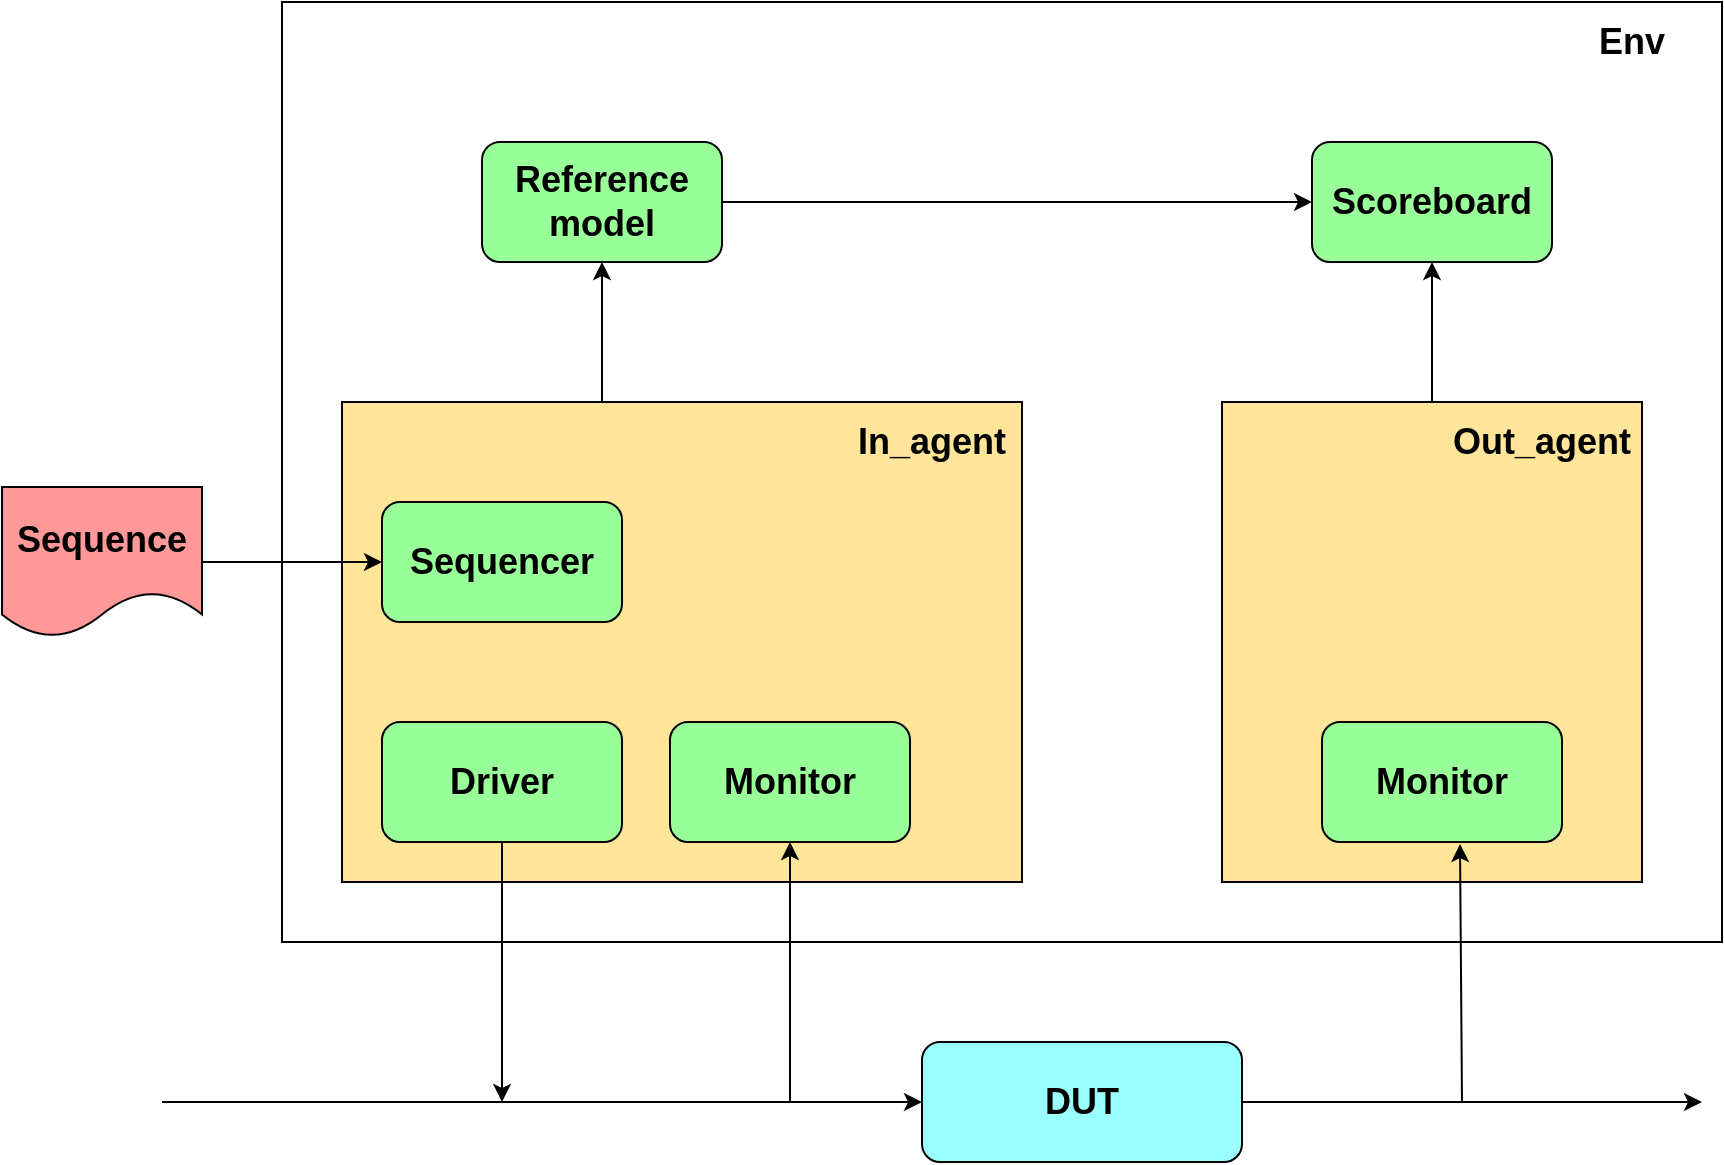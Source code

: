 <mxfile version="13.7.4" type="github">
  <diagram id="EI7pPr2WNHaQupagVAP9" name="Page-1">
    <mxGraphModel dx="1000" dy="1050" grid="1" gridSize="10" guides="1" tooltips="1" connect="1" arrows="1" fold="1" page="1" pageScale="1" pageWidth="827" pageHeight="1169" math="0" shadow="0">
      <root>
        <mxCell id="0" />
        <mxCell id="1" parent="0" />
        <mxCell id="1wkiFp5TnbcU-oP6TF04-1" value="&lt;font style=&quot;font-size: 18px&quot;&gt;&lt;b&gt;Sequence&lt;/b&gt;&lt;/font&gt;" style="shape=document;whiteSpace=wrap;html=1;boundedLbl=1;fillColor=#FF9999;" vertex="1" parent="1">
          <mxGeometry x="80" y="292.5" width="100" height="75" as="geometry" />
        </mxCell>
        <mxCell id="1wkiFp5TnbcU-oP6TF04-2" value="" style="rounded=0;whiteSpace=wrap;html=1;" vertex="1" parent="1">
          <mxGeometry x="220" y="50" width="720" height="470" as="geometry" />
        </mxCell>
        <mxCell id="1wkiFp5TnbcU-oP6TF04-25" value="" style="edgeStyle=orthogonalEdgeStyle;rounded=0;orthogonalLoop=1;jettySize=auto;html=1;" edge="1" parent="1" source="1wkiFp5TnbcU-oP6TF04-3" target="1wkiFp5TnbcU-oP6TF04-4">
          <mxGeometry relative="1" as="geometry" />
        </mxCell>
        <mxCell id="1wkiFp5TnbcU-oP6TF04-3" value="&lt;font style=&quot;font-size: 18px&quot;&gt;&lt;b&gt;Reference model&lt;/b&gt;&lt;/font&gt;" style="rounded=1;whiteSpace=wrap;html=1;fillColor=#99FF99;" vertex="1" parent="1">
          <mxGeometry x="320" y="120" width="120" height="60" as="geometry" />
        </mxCell>
        <mxCell id="1wkiFp5TnbcU-oP6TF04-4" value="&lt;font style=&quot;font-size: 18px&quot;&gt;&lt;b&gt;Scoreboard&lt;/b&gt;&lt;/font&gt;" style="rounded=1;whiteSpace=wrap;html=1;fillColor=#99FF99;" vertex="1" parent="1">
          <mxGeometry x="735" y="120" width="120" height="60" as="geometry" />
        </mxCell>
        <mxCell id="1wkiFp5TnbcU-oP6TF04-26" value="" style="edgeStyle=orthogonalEdgeStyle;rounded=0;orthogonalLoop=1;jettySize=auto;html=1;" edge="1" parent="1" source="1wkiFp5TnbcU-oP6TF04-5" target="1wkiFp5TnbcU-oP6TF04-3">
          <mxGeometry relative="1" as="geometry">
            <Array as="points">
              <mxPoint x="380" y="230" />
              <mxPoint x="380" y="230" />
            </Array>
          </mxGeometry>
        </mxCell>
        <mxCell id="1wkiFp5TnbcU-oP6TF04-5" value="" style="rounded=0;whiteSpace=wrap;html=1;fillColor=#FFE599;" vertex="1" parent="1">
          <mxGeometry x="250" y="250" width="340" height="240" as="geometry" />
        </mxCell>
        <mxCell id="1wkiFp5TnbcU-oP6TF04-24" value="" style="edgeStyle=orthogonalEdgeStyle;rounded=0;orthogonalLoop=1;jettySize=auto;html=1;" edge="1" parent="1" source="1wkiFp5TnbcU-oP6TF04-6" target="1wkiFp5TnbcU-oP6TF04-4">
          <mxGeometry relative="1" as="geometry" />
        </mxCell>
        <mxCell id="1wkiFp5TnbcU-oP6TF04-6" value="" style="rounded=0;whiteSpace=wrap;html=1;fillColor=#FFE599;" vertex="1" parent="1">
          <mxGeometry x="690" y="250" width="210" height="240" as="geometry" />
        </mxCell>
        <mxCell id="1wkiFp5TnbcU-oP6TF04-7" value="&lt;font style=&quot;font-size: 18px&quot;&gt;&lt;b&gt;Sequencer&lt;/b&gt;&lt;/font&gt;" style="rounded=1;whiteSpace=wrap;html=1;fillColor=#99FF99;" vertex="1" parent="1">
          <mxGeometry x="270" y="300" width="120" height="60" as="geometry" />
        </mxCell>
        <mxCell id="1wkiFp5TnbcU-oP6TF04-9" value="&lt;font style=&quot;font-size: 18px&quot;&gt;&lt;b&gt;Driver&lt;/b&gt;&lt;/font&gt;" style="rounded=1;whiteSpace=wrap;html=1;fillColor=#99FF99;" vertex="1" parent="1">
          <mxGeometry x="270" y="410" width="120" height="60" as="geometry" />
        </mxCell>
        <mxCell id="1wkiFp5TnbcU-oP6TF04-10" value="&lt;font style=&quot;font-size: 18px&quot;&gt;&lt;b&gt;Monitor&lt;/b&gt;&lt;/font&gt;" style="rounded=1;whiteSpace=wrap;html=1;fillColor=#99FF99;" vertex="1" parent="1">
          <mxGeometry x="414" y="410" width="120" height="60" as="geometry" />
        </mxCell>
        <mxCell id="1wkiFp5TnbcU-oP6TF04-11" value="&lt;font style=&quot;font-size: 18px&quot;&gt;&lt;b&gt;Monitor&lt;/b&gt;&lt;/font&gt;" style="rounded=1;whiteSpace=wrap;html=1;fillColor=#99FF99;" vertex="1" parent="1">
          <mxGeometry x="740" y="410" width="120" height="60" as="geometry" />
        </mxCell>
        <mxCell id="1wkiFp5TnbcU-oP6TF04-12" value="&lt;font style=&quot;font-size: 18px&quot;&gt;&lt;b&gt;DUT&lt;/b&gt;&lt;/font&gt;" style="rounded=1;whiteSpace=wrap;html=1;fillColor=#99FFFF;" vertex="1" parent="1">
          <mxGeometry x="540" y="570" width="160" height="60" as="geometry" />
        </mxCell>
        <mxCell id="1wkiFp5TnbcU-oP6TF04-15" value="&lt;font style=&quot;font-size: 18px&quot;&gt;&lt;b&gt;In_agent&lt;/b&gt;&lt;/font&gt;" style="text;html=1;strokeColor=none;fillColor=none;align=center;verticalAlign=middle;whiteSpace=wrap;rounded=0;" vertex="1" parent="1">
          <mxGeometry x="520" y="260" width="50" height="20" as="geometry" />
        </mxCell>
        <mxCell id="1wkiFp5TnbcU-oP6TF04-16" value="&lt;font style=&quot;font-size: 18px&quot;&gt;&lt;b&gt;Out_agent&lt;/b&gt;&lt;/font&gt;" style="text;html=1;strokeColor=none;fillColor=none;align=center;verticalAlign=middle;whiteSpace=wrap;rounded=0;" vertex="1" parent="1">
          <mxGeometry x="820" y="260" width="60" height="20" as="geometry" />
        </mxCell>
        <mxCell id="1wkiFp5TnbcU-oP6TF04-18" value="&lt;font style=&quot;font-size: 18px&quot;&gt;&lt;b&gt;Env&lt;/b&gt;&lt;/font&gt;" style="text;html=1;strokeColor=none;fillColor=none;align=center;verticalAlign=middle;whiteSpace=wrap;rounded=0;" vertex="1" parent="1">
          <mxGeometry x="870" y="60" width="50" height="20" as="geometry" />
        </mxCell>
        <mxCell id="1wkiFp5TnbcU-oP6TF04-19" value="" style="edgeStyle=orthogonalEdgeStyle;rounded=0;orthogonalLoop=1;jettySize=auto;html=1;" edge="1" parent="1" source="1wkiFp5TnbcU-oP6TF04-1" target="1wkiFp5TnbcU-oP6TF04-7">
          <mxGeometry relative="1" as="geometry" />
        </mxCell>
        <mxCell id="1wkiFp5TnbcU-oP6TF04-20" value="" style="endArrow=classic;html=1;entryX=0;entryY=0.5;entryDx=0;entryDy=0;" edge="1" parent="1" target="1wkiFp5TnbcU-oP6TF04-12">
          <mxGeometry width="50" height="50" relative="1" as="geometry">
            <mxPoint x="160" y="600" as="sourcePoint" />
            <mxPoint x="310" y="580" as="targetPoint" />
          </mxGeometry>
        </mxCell>
        <mxCell id="1wkiFp5TnbcU-oP6TF04-21" value="" style="endArrow=classic;html=1;exitX=1;exitY=0.5;exitDx=0;exitDy=0;" edge="1" parent="1" source="1wkiFp5TnbcU-oP6TF04-12">
          <mxGeometry width="50" height="50" relative="1" as="geometry">
            <mxPoint x="760" y="630" as="sourcePoint" />
            <mxPoint x="930" y="600" as="targetPoint" />
          </mxGeometry>
        </mxCell>
        <mxCell id="1wkiFp5TnbcU-oP6TF04-22" value="" style="endArrow=classic;html=1;entryX=0.575;entryY=1.017;entryDx=0;entryDy=0;entryPerimeter=0;" edge="1" parent="1" target="1wkiFp5TnbcU-oP6TF04-11">
          <mxGeometry width="50" height="50" relative="1" as="geometry">
            <mxPoint x="810" y="600" as="sourcePoint" />
            <mxPoint x="830" y="540" as="targetPoint" />
          </mxGeometry>
        </mxCell>
        <mxCell id="1wkiFp5TnbcU-oP6TF04-27" value="" style="endArrow=classic;html=1;exitX=0.5;exitY=1;exitDx=0;exitDy=0;" edge="1" parent="1" source="1wkiFp5TnbcU-oP6TF04-9">
          <mxGeometry width="50" height="50" relative="1" as="geometry">
            <mxPoint x="120" y="560" as="sourcePoint" />
            <mxPoint x="330" y="600" as="targetPoint" />
          </mxGeometry>
        </mxCell>
        <mxCell id="1wkiFp5TnbcU-oP6TF04-28" value="" style="endArrow=classic;html=1;entryX=0.5;entryY=1;entryDx=0;entryDy=0;" edge="1" parent="1" target="1wkiFp5TnbcU-oP6TF04-10">
          <mxGeometry width="50" height="50" relative="1" as="geometry">
            <mxPoint x="474" y="600" as="sourcePoint" />
            <mxPoint x="490" y="530" as="targetPoint" />
          </mxGeometry>
        </mxCell>
      </root>
    </mxGraphModel>
  </diagram>
</mxfile>
